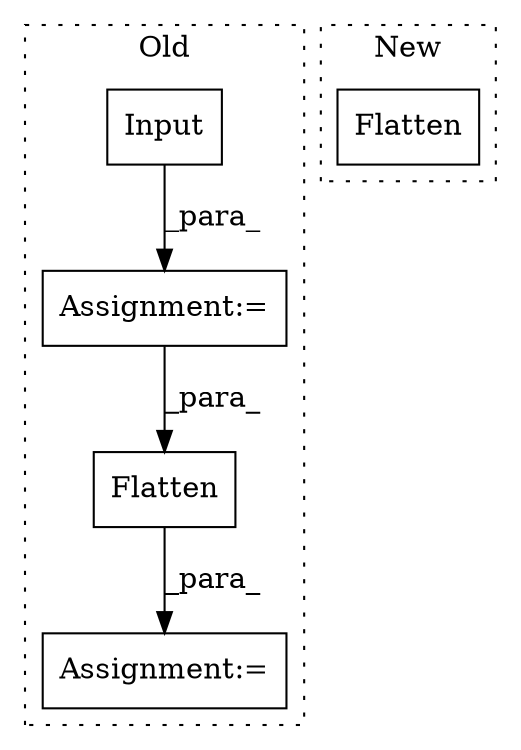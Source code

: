 digraph G {
subgraph cluster0 {
1 [label="Flatten" a="32" s="3444,3498" l="8,1" shape="box"];
3 [label="Assignment:=" a="7" s="3583" l="1" shape="box"];
4 [label="Input" a="32" s="2616,2666" l="6,1" shape="box"];
5 [label="Assignment:=" a="7" s="2615" l="1" shape="box"];
label = "Old";
style="dotted";
}
subgraph cluster1 {
2 [label="Flatten" a="32" s="2419,2433" l="8,1" shape="box"];
label = "New";
style="dotted";
}
1 -> 3 [label="_para_"];
4 -> 5 [label="_para_"];
5 -> 1 [label="_para_"];
}